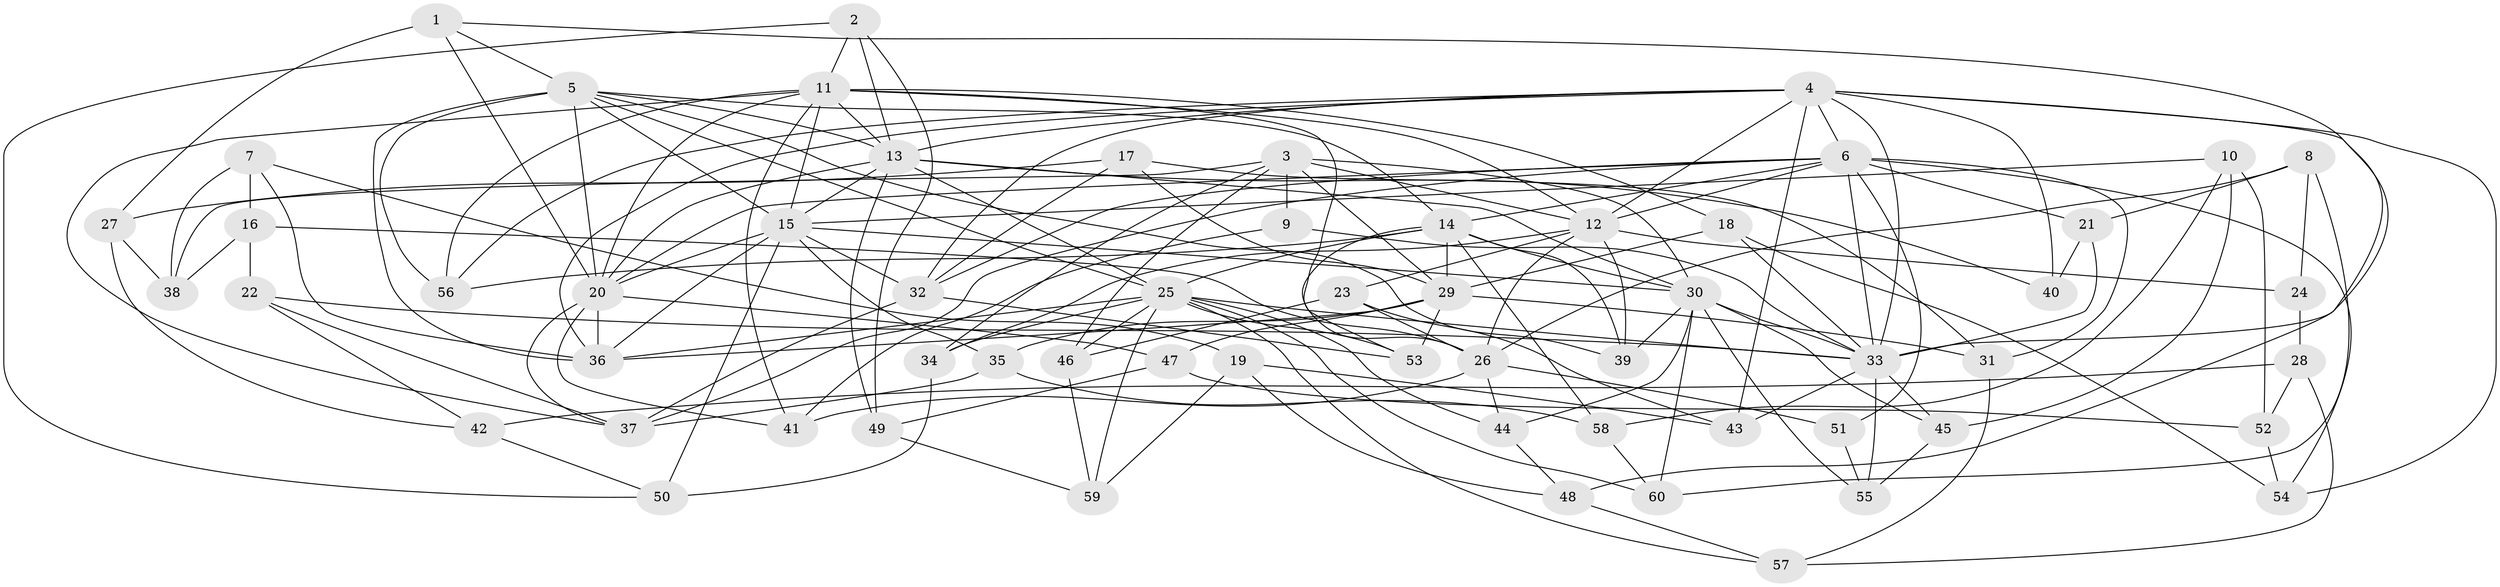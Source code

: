 // original degree distribution, {4: 1.0}
// Generated by graph-tools (version 1.1) at 2025/37/03/09/25 02:37:55]
// undirected, 60 vertices, 165 edges
graph export_dot {
graph [start="1"]
  node [color=gray90,style=filled];
  1;
  2;
  3;
  4;
  5;
  6;
  7;
  8;
  9;
  10;
  11;
  12;
  13;
  14;
  15;
  16;
  17;
  18;
  19;
  20;
  21;
  22;
  23;
  24;
  25;
  26;
  27;
  28;
  29;
  30;
  31;
  32;
  33;
  34;
  35;
  36;
  37;
  38;
  39;
  40;
  41;
  42;
  43;
  44;
  45;
  46;
  47;
  48;
  49;
  50;
  51;
  52;
  53;
  54;
  55;
  56;
  57;
  58;
  59;
  60;
  1 -- 5 [weight=1.0];
  1 -- 20 [weight=1.0];
  1 -- 27 [weight=1.0];
  1 -- 33 [weight=1.0];
  2 -- 11 [weight=1.0];
  2 -- 13 [weight=1.0];
  2 -- 49 [weight=1.0];
  2 -- 50 [weight=1.0];
  3 -- 9 [weight=2.0];
  3 -- 12 [weight=1.0];
  3 -- 29 [weight=1.0];
  3 -- 30 [weight=1.0];
  3 -- 34 [weight=1.0];
  3 -- 38 [weight=1.0];
  3 -- 46 [weight=1.0];
  4 -- 6 [weight=1.0];
  4 -- 12 [weight=1.0];
  4 -- 13 [weight=1.0];
  4 -- 32 [weight=1.0];
  4 -- 33 [weight=1.0];
  4 -- 36 [weight=1.0];
  4 -- 40 [weight=2.0];
  4 -- 43 [weight=1.0];
  4 -- 48 [weight=1.0];
  4 -- 54 [weight=1.0];
  4 -- 56 [weight=1.0];
  5 -- 13 [weight=1.0];
  5 -- 14 [weight=1.0];
  5 -- 15 [weight=1.0];
  5 -- 20 [weight=1.0];
  5 -- 25 [weight=1.0];
  5 -- 36 [weight=2.0];
  5 -- 39 [weight=1.0];
  5 -- 56 [weight=1.0];
  6 -- 12 [weight=1.0];
  6 -- 14 [weight=1.0];
  6 -- 20 [weight=1.0];
  6 -- 21 [weight=1.0];
  6 -- 31 [weight=1.0];
  6 -- 32 [weight=1.0];
  6 -- 33 [weight=1.0];
  6 -- 37 [weight=1.0];
  6 -- 51 [weight=2.0];
  6 -- 54 [weight=1.0];
  7 -- 16 [weight=1.0];
  7 -- 19 [weight=1.0];
  7 -- 36 [weight=1.0];
  7 -- 38 [weight=1.0];
  8 -- 21 [weight=1.0];
  8 -- 24 [weight=1.0];
  8 -- 26 [weight=1.0];
  8 -- 60 [weight=1.0];
  9 -- 33 [weight=1.0];
  9 -- 41 [weight=1.0];
  10 -- 15 [weight=1.0];
  10 -- 45 [weight=1.0];
  10 -- 52 [weight=1.0];
  10 -- 58 [weight=1.0];
  11 -- 12 [weight=1.0];
  11 -- 13 [weight=2.0];
  11 -- 15 [weight=1.0];
  11 -- 18 [weight=1.0];
  11 -- 20 [weight=2.0];
  11 -- 26 [weight=1.0];
  11 -- 37 [weight=1.0];
  11 -- 41 [weight=1.0];
  11 -- 56 [weight=1.0];
  12 -- 23 [weight=1.0];
  12 -- 24 [weight=2.0];
  12 -- 26 [weight=1.0];
  12 -- 34 [weight=1.0];
  12 -- 39 [weight=1.0];
  13 -- 15 [weight=1.0];
  13 -- 20 [weight=2.0];
  13 -- 25 [weight=1.0];
  13 -- 30 [weight=1.0];
  13 -- 40 [weight=1.0];
  13 -- 49 [weight=1.0];
  14 -- 25 [weight=1.0];
  14 -- 29 [weight=2.0];
  14 -- 30 [weight=1.0];
  14 -- 39 [weight=1.0];
  14 -- 53 [weight=1.0];
  14 -- 56 [weight=1.0];
  14 -- 58 [weight=1.0];
  15 -- 20 [weight=1.0];
  15 -- 30 [weight=1.0];
  15 -- 32 [weight=1.0];
  15 -- 35 [weight=1.0];
  15 -- 36 [weight=1.0];
  15 -- 50 [weight=1.0];
  16 -- 22 [weight=1.0];
  16 -- 26 [weight=1.0];
  16 -- 38 [weight=1.0];
  17 -- 27 [weight=1.0];
  17 -- 29 [weight=1.0];
  17 -- 31 [weight=1.0];
  17 -- 32 [weight=1.0];
  18 -- 29 [weight=1.0];
  18 -- 33 [weight=1.0];
  18 -- 54 [weight=1.0];
  19 -- 43 [weight=1.0];
  19 -- 48 [weight=1.0];
  19 -- 59 [weight=1.0];
  20 -- 36 [weight=1.0];
  20 -- 37 [weight=1.0];
  20 -- 41 [weight=1.0];
  20 -- 47 [weight=1.0];
  21 -- 33 [weight=1.0];
  21 -- 40 [weight=1.0];
  22 -- 33 [weight=1.0];
  22 -- 37 [weight=1.0];
  22 -- 42 [weight=1.0];
  23 -- 26 [weight=1.0];
  23 -- 43 [weight=1.0];
  23 -- 46 [weight=1.0];
  24 -- 28 [weight=1.0];
  25 -- 33 [weight=1.0];
  25 -- 34 [weight=1.0];
  25 -- 36 [weight=1.0];
  25 -- 44 [weight=1.0];
  25 -- 46 [weight=1.0];
  25 -- 53 [weight=1.0];
  25 -- 57 [weight=1.0];
  25 -- 59 [weight=1.0];
  25 -- 60 [weight=1.0];
  26 -- 41 [weight=1.0];
  26 -- 44 [weight=1.0];
  26 -- 51 [weight=1.0];
  27 -- 38 [weight=1.0];
  27 -- 42 [weight=1.0];
  28 -- 42 [weight=1.0];
  28 -- 52 [weight=1.0];
  28 -- 57 [weight=1.0];
  29 -- 31 [weight=1.0];
  29 -- 35 [weight=1.0];
  29 -- 36 [weight=1.0];
  29 -- 47 [weight=1.0];
  29 -- 53 [weight=1.0];
  30 -- 33 [weight=1.0];
  30 -- 39 [weight=1.0];
  30 -- 44 [weight=1.0];
  30 -- 45 [weight=1.0];
  30 -- 55 [weight=1.0];
  30 -- 60 [weight=1.0];
  31 -- 57 [weight=1.0];
  32 -- 37 [weight=1.0];
  32 -- 53 [weight=1.0];
  33 -- 43 [weight=1.0];
  33 -- 45 [weight=1.0];
  33 -- 55 [weight=1.0];
  34 -- 50 [weight=1.0];
  35 -- 37 [weight=1.0];
  35 -- 58 [weight=1.0];
  42 -- 50 [weight=1.0];
  44 -- 48 [weight=1.0];
  45 -- 55 [weight=1.0];
  46 -- 59 [weight=1.0];
  47 -- 49 [weight=1.0];
  47 -- 52 [weight=1.0];
  48 -- 57 [weight=1.0];
  49 -- 59 [weight=1.0];
  51 -- 55 [weight=1.0];
  52 -- 54 [weight=1.0];
  58 -- 60 [weight=1.0];
}
